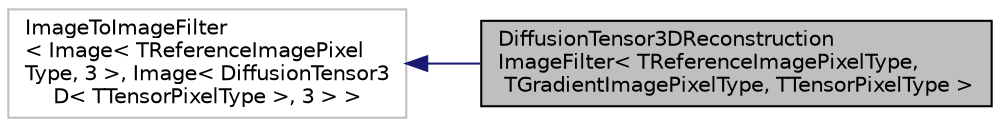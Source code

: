 digraph "DiffusionTensor3DReconstructionImageFilter&lt; TReferenceImagePixelType, TGradientImagePixelType, TTensorPixelType &gt;"
{
 // LATEX_PDF_SIZE
  edge [fontname="Helvetica",fontsize="10",labelfontname="Helvetica",labelfontsize="10"];
  node [fontname="Helvetica",fontsize="10",shape=record];
  rankdir="LR";
  Node2 [label="DiffusionTensor3DReconstruction\lImageFilter\< TReferenceImagePixelType,\l TGradientImagePixelType, TTensorPixelType \>",height=0.2,width=0.4,color="black", fillcolor="grey75", style="filled", fontcolor="black",tooltip="This class takes as input one or more reference image (acquired in the absence of diffusion sensitizi..."];
  Node3 -> Node2 [dir="back",color="midnightblue",fontsize="10",style="solid",fontname="Helvetica"];
  Node3 [label="ImageToImageFilter\l\< Image\< TReferenceImagePixel\lType, 3 \>, Image\< DiffusionTensor3\lD\< TTensorPixelType \>, 3 \> \>",height=0.2,width=0.4,color="grey75", fillcolor="white", style="filled",tooltip=" "];
}
